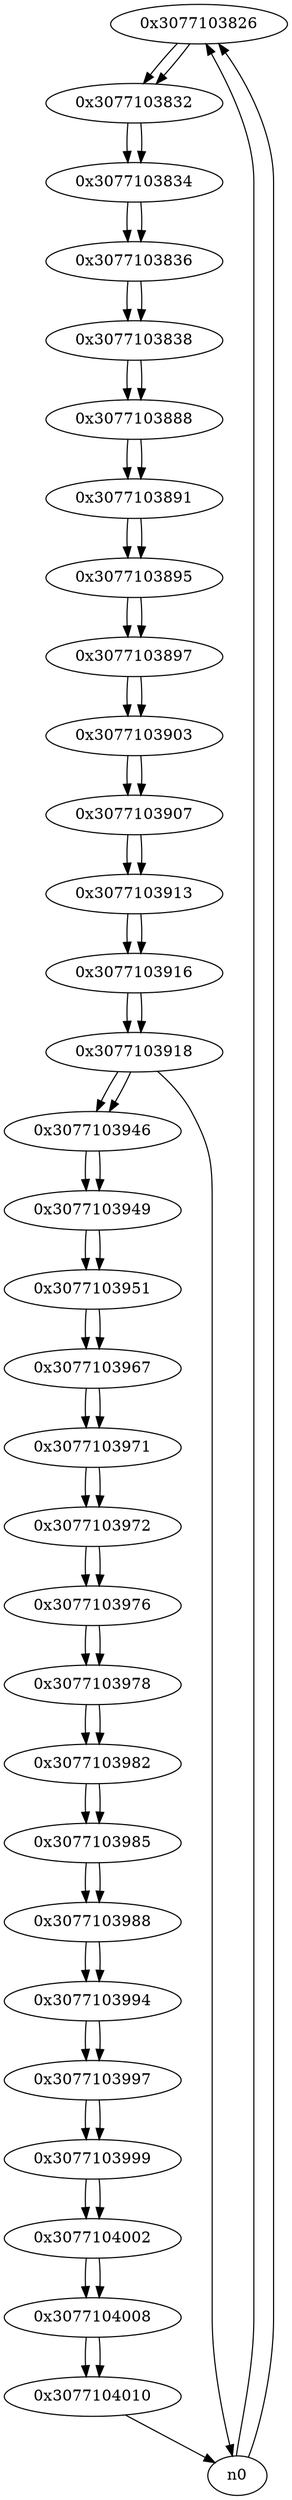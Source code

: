 digraph G{
/* nodes */
  n1 [label="0x3077103826"]
  n2 [label="0x3077103832"]
  n3 [label="0x3077103834"]
  n4 [label="0x3077103836"]
  n5 [label="0x3077103838"]
  n6 [label="0x3077103888"]
  n7 [label="0x3077103891"]
  n8 [label="0x3077103895"]
  n9 [label="0x3077103897"]
  n10 [label="0x3077103903"]
  n11 [label="0x3077103907"]
  n12 [label="0x3077103913"]
  n13 [label="0x3077103916"]
  n14 [label="0x3077103918"]
  n15 [label="0x3077103946"]
  n16 [label="0x3077103949"]
  n17 [label="0x3077103951"]
  n18 [label="0x3077103967"]
  n19 [label="0x3077103971"]
  n20 [label="0x3077103972"]
  n21 [label="0x3077103976"]
  n22 [label="0x3077103978"]
  n23 [label="0x3077103982"]
  n24 [label="0x3077103985"]
  n25 [label="0x3077103988"]
  n26 [label="0x3077103994"]
  n27 [label="0x3077103997"]
  n28 [label="0x3077103999"]
  n29 [label="0x3077104002"]
  n30 [label="0x3077104008"]
  n31 [label="0x3077104010"]
/* edges */
n1 -> n2;
n0 -> n1;
n0 -> n1;
n2 -> n3;
n1 -> n2;
n3 -> n4;
n2 -> n3;
n4 -> n5;
n3 -> n4;
n5 -> n6;
n4 -> n5;
n6 -> n7;
n5 -> n6;
n7 -> n8;
n6 -> n7;
n8 -> n9;
n7 -> n8;
n9 -> n10;
n8 -> n9;
n10 -> n11;
n9 -> n10;
n11 -> n12;
n10 -> n11;
n12 -> n13;
n11 -> n12;
n13 -> n14;
n12 -> n13;
n14 -> n0;
n14 -> n15;
n13 -> n14;
n15 -> n16;
n14 -> n15;
n16 -> n17;
n15 -> n16;
n17 -> n18;
n16 -> n17;
n18 -> n19;
n17 -> n18;
n19 -> n20;
n18 -> n19;
n20 -> n21;
n19 -> n20;
n21 -> n22;
n20 -> n21;
n22 -> n23;
n21 -> n22;
n23 -> n24;
n22 -> n23;
n24 -> n25;
n23 -> n24;
n25 -> n26;
n24 -> n25;
n26 -> n27;
n25 -> n26;
n27 -> n28;
n26 -> n27;
n28 -> n29;
n27 -> n28;
n29 -> n30;
n28 -> n29;
n30 -> n31;
n29 -> n30;
n31 -> n0;
n30 -> n31;
}

